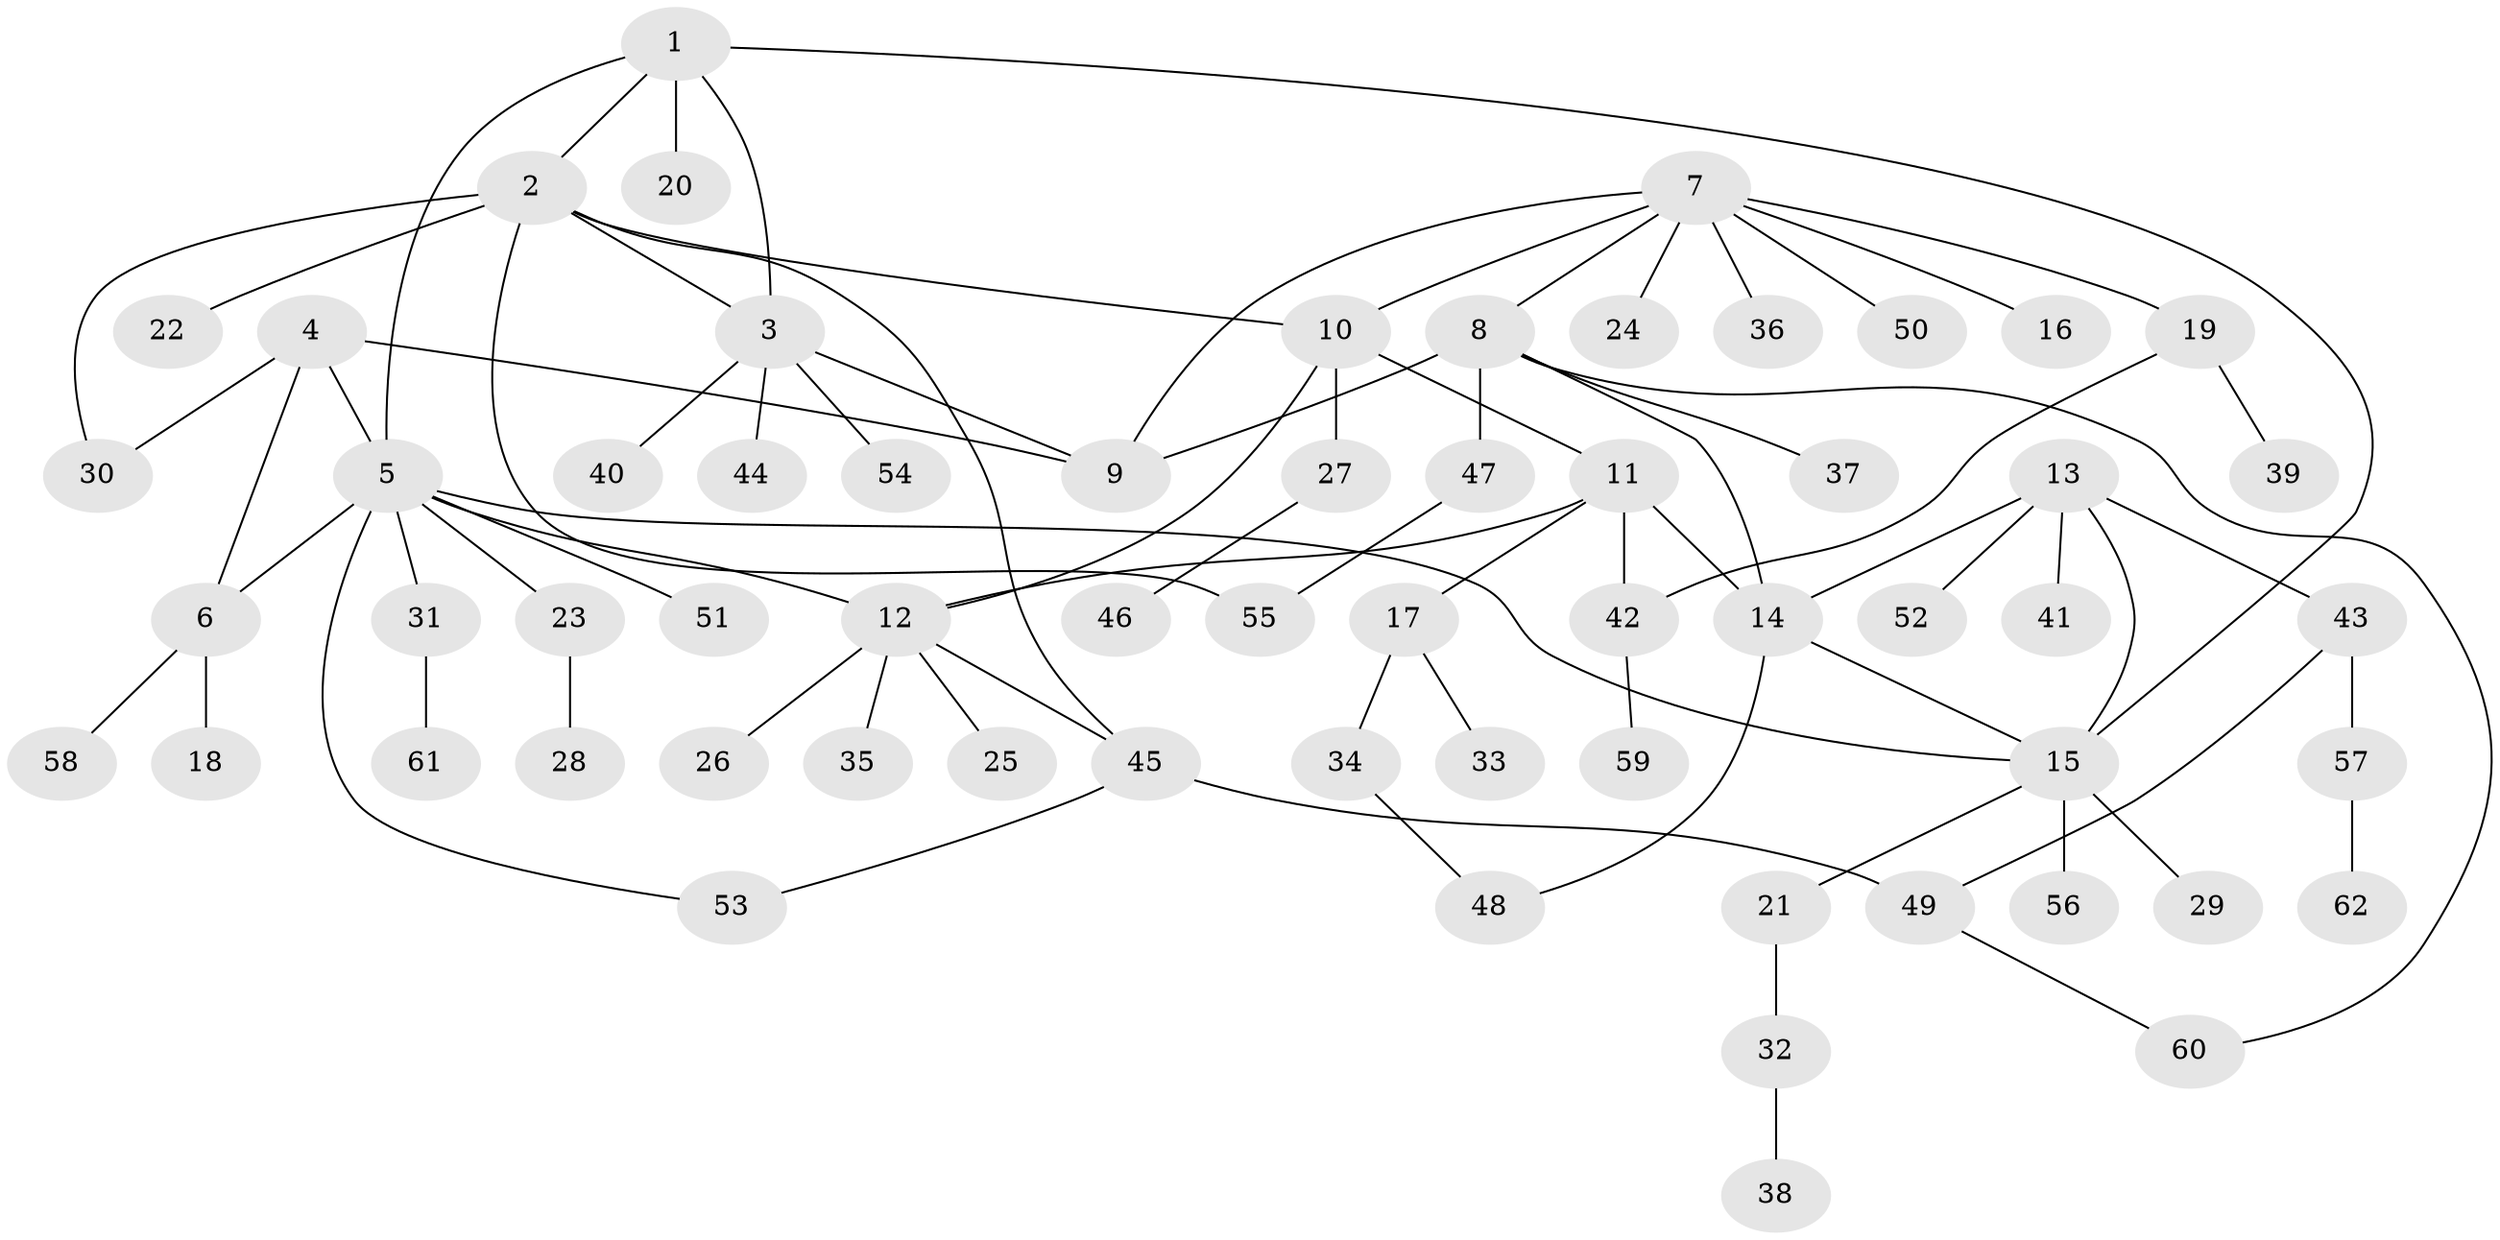 // Generated by graph-tools (version 1.1) at 2025/11/02/27/25 16:11:31]
// undirected, 62 vertices, 80 edges
graph export_dot {
graph [start="1"]
  node [color=gray90,style=filled];
  1;
  2;
  3;
  4;
  5;
  6;
  7;
  8;
  9;
  10;
  11;
  12;
  13;
  14;
  15;
  16;
  17;
  18;
  19;
  20;
  21;
  22;
  23;
  24;
  25;
  26;
  27;
  28;
  29;
  30;
  31;
  32;
  33;
  34;
  35;
  36;
  37;
  38;
  39;
  40;
  41;
  42;
  43;
  44;
  45;
  46;
  47;
  48;
  49;
  50;
  51;
  52;
  53;
  54;
  55;
  56;
  57;
  58;
  59;
  60;
  61;
  62;
  1 -- 2;
  1 -- 3;
  1 -- 5;
  1 -- 15;
  1 -- 20;
  2 -- 3;
  2 -- 10;
  2 -- 22;
  2 -- 30;
  2 -- 45;
  2 -- 55;
  3 -- 9;
  3 -- 40;
  3 -- 44;
  3 -- 54;
  4 -- 5;
  4 -- 6;
  4 -- 9;
  4 -- 30;
  5 -- 6;
  5 -- 12;
  5 -- 15;
  5 -- 23;
  5 -- 31;
  5 -- 51;
  5 -- 53;
  6 -- 18;
  6 -- 58;
  7 -- 8;
  7 -- 9;
  7 -- 10;
  7 -- 16;
  7 -- 19;
  7 -- 24;
  7 -- 36;
  7 -- 50;
  8 -- 9;
  8 -- 14;
  8 -- 37;
  8 -- 47;
  8 -- 60;
  10 -- 11;
  10 -- 12;
  10 -- 27;
  11 -- 12;
  11 -- 14;
  11 -- 17;
  11 -- 42;
  12 -- 25;
  12 -- 26;
  12 -- 35;
  12 -- 45;
  13 -- 14;
  13 -- 15;
  13 -- 41;
  13 -- 43;
  13 -- 52;
  14 -- 15;
  14 -- 48;
  15 -- 21;
  15 -- 29;
  15 -- 56;
  17 -- 33;
  17 -- 34;
  19 -- 39;
  19 -- 42;
  21 -- 32;
  23 -- 28;
  27 -- 46;
  31 -- 61;
  32 -- 38;
  34 -- 48;
  42 -- 59;
  43 -- 49;
  43 -- 57;
  45 -- 49;
  45 -- 53;
  47 -- 55;
  49 -- 60;
  57 -- 62;
}
